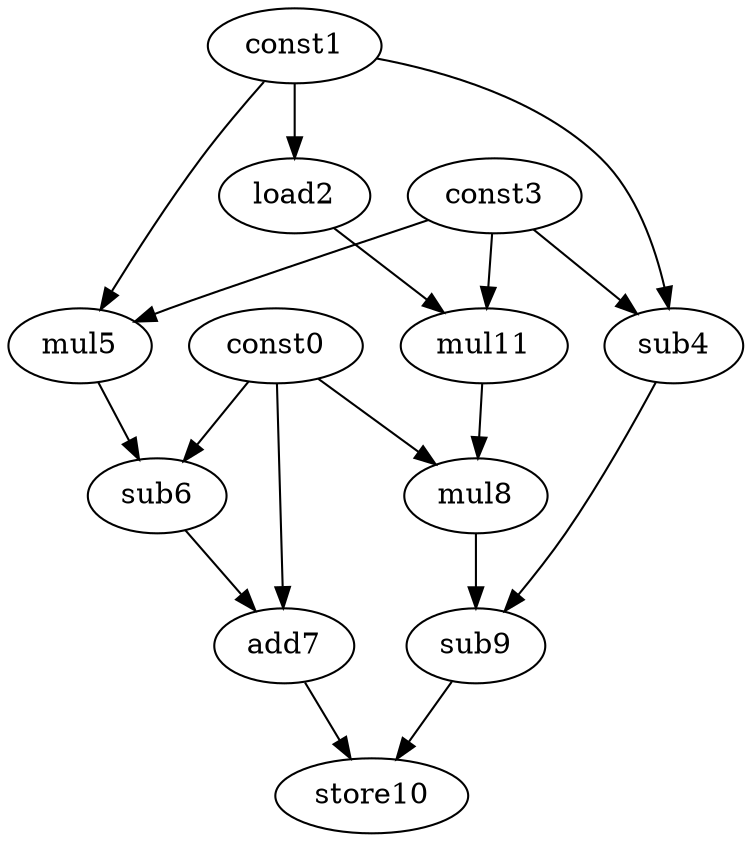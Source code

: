 digraph G { 
const0[opcode=const]; 
const1[opcode=const]; 
load2[opcode=load]; 
const3[opcode=const]; 
sub4[opcode=sub]; 
mul5[opcode=mul]; 
sub6[opcode=sub]; 
add7[opcode=add]; 
mul8[opcode=mul]; 
sub9[opcode=sub]; 
store10[opcode=store]; 
mul11[opcode=mul]; 
const1->load2[operand=0];
const1->sub4[operand=0];
const3->sub4[operand=1];
const1->mul5[operand=0];
const3->mul5[operand=1];
const0->sub6[operand=0];
mul5->sub6[operand=1];
load2->mul11[operand=0];
const3->mul11[operand=1];
const0->add7[operand=0];
sub6->add7[operand=1];
const0->mul8[operand=0];
mul11->mul8[operand=1];
mul8->sub9[operand=0];
sub4->sub9[operand=1];
sub9->store10[operand=0];
add7->store10[operand=1];
}
